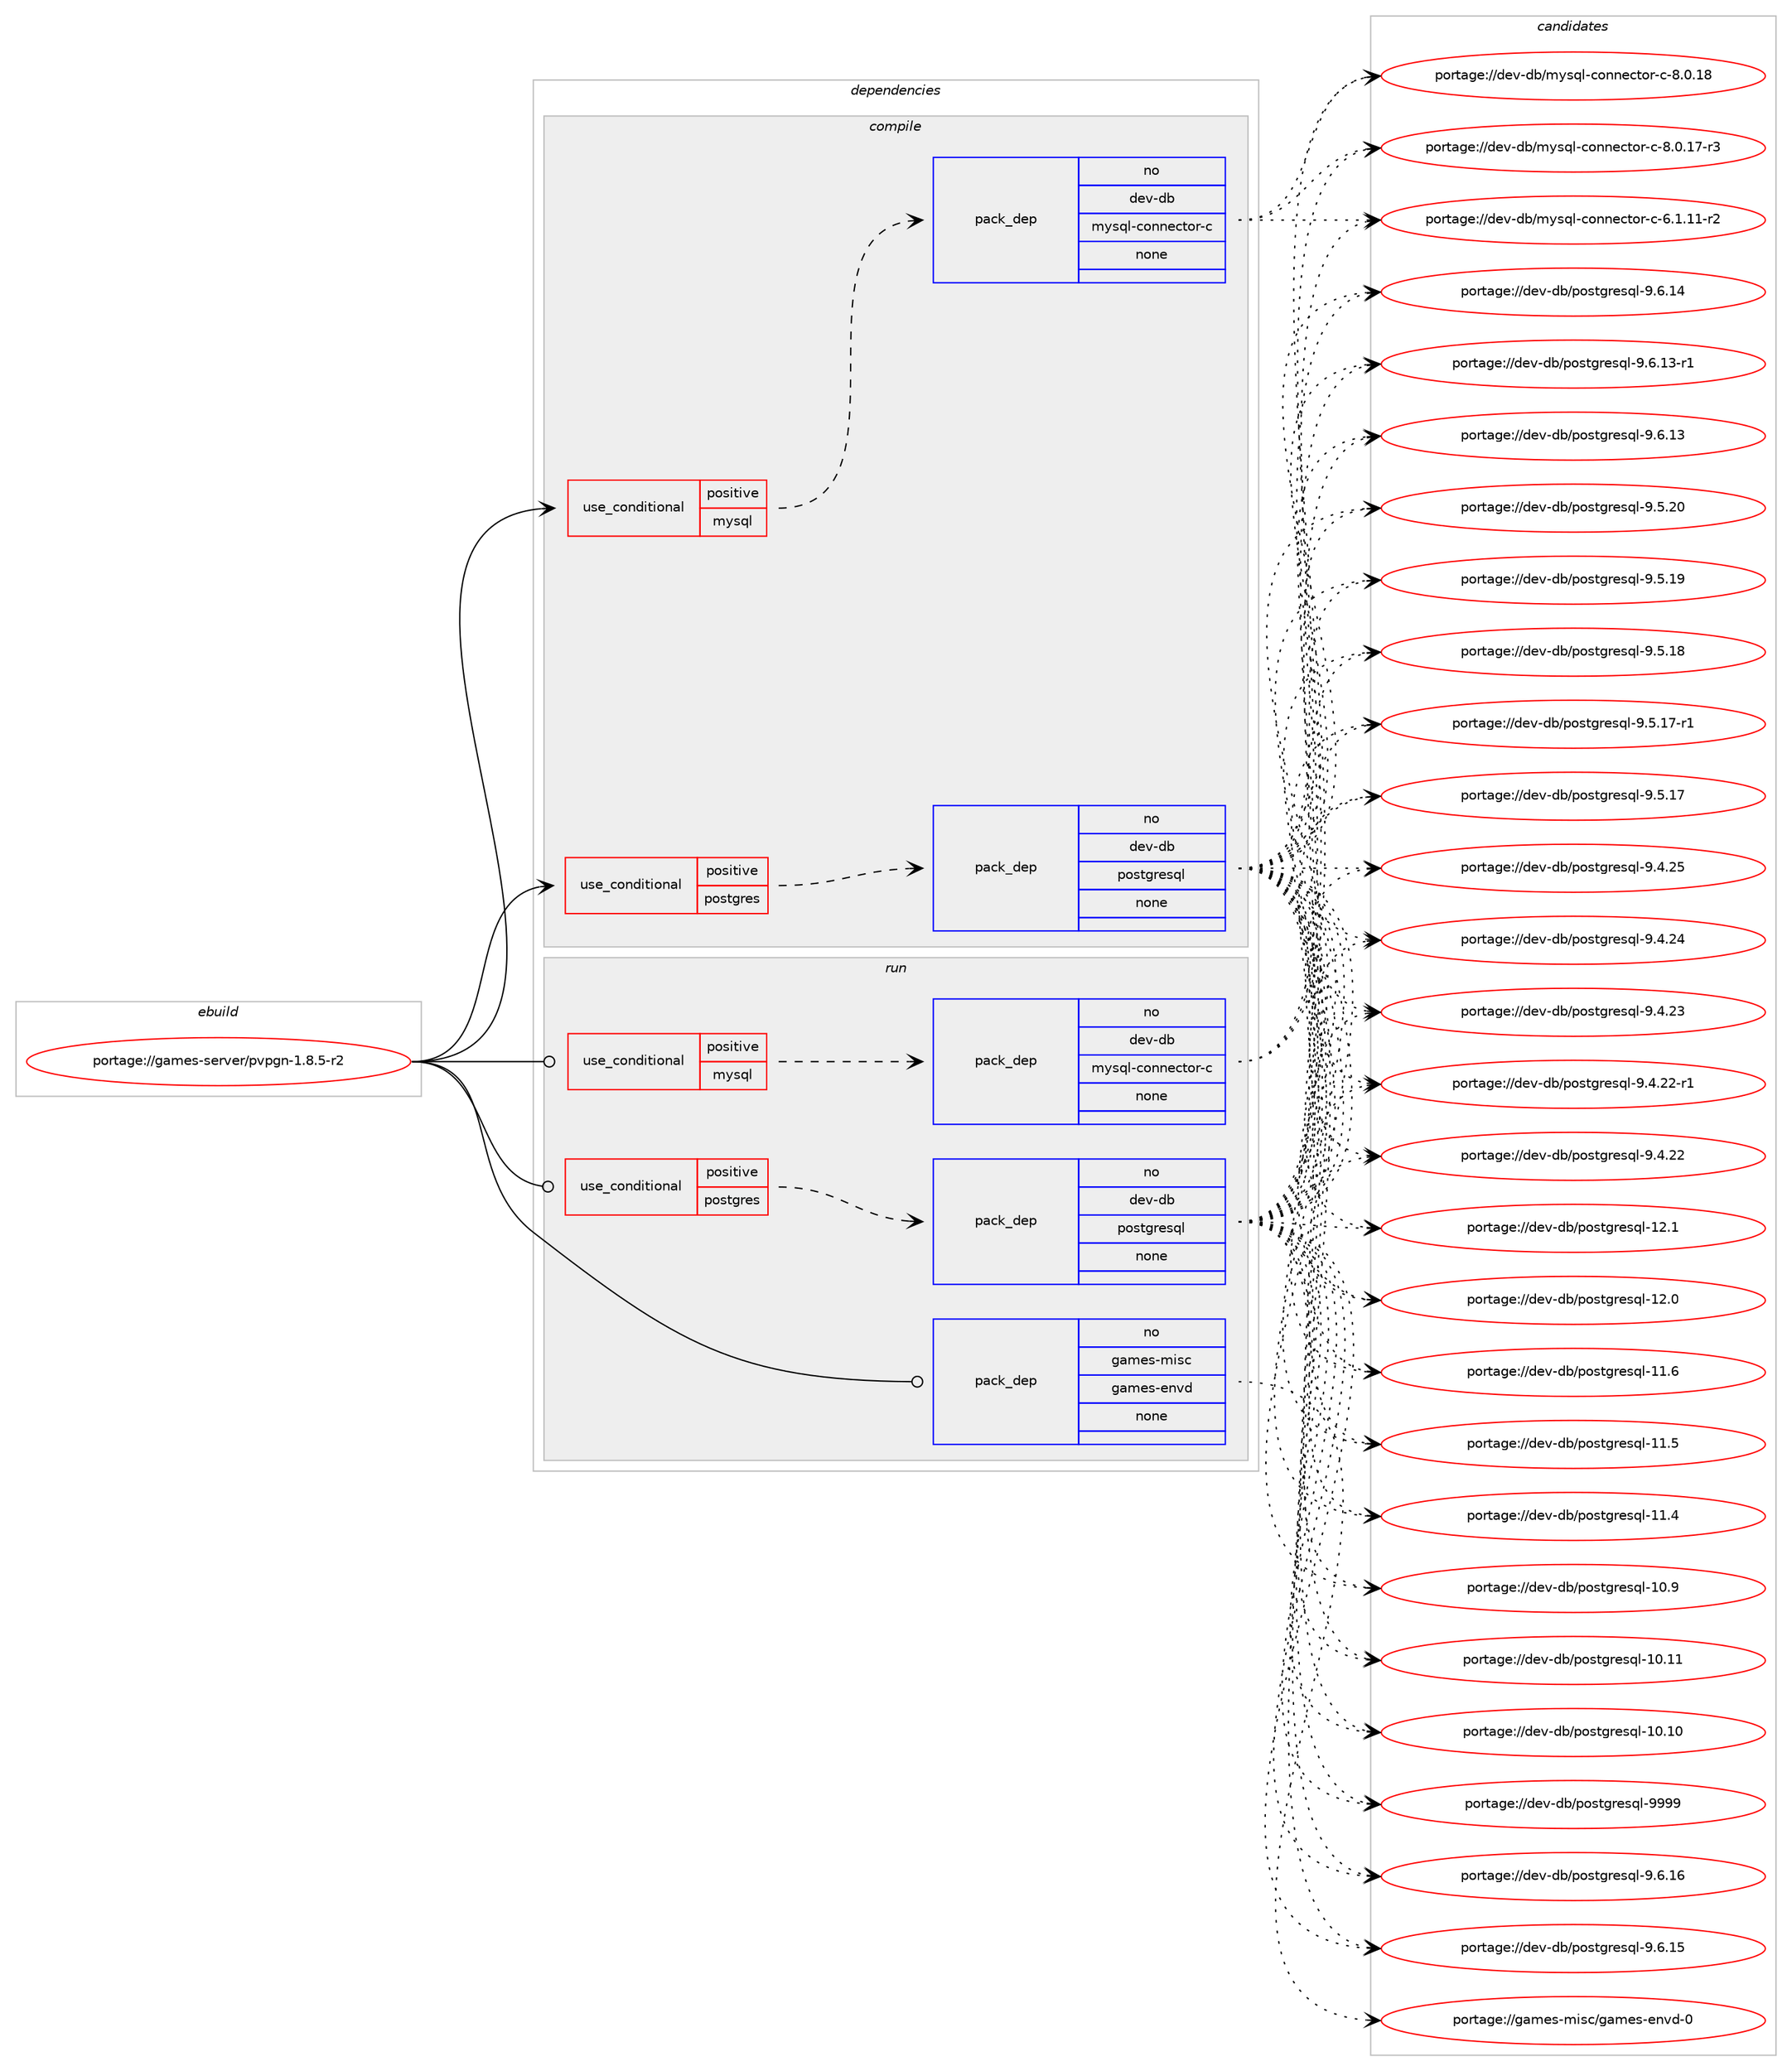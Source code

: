 digraph prolog {

# *************
# Graph options
# *************

newrank=true;
concentrate=true;
compound=true;
graph [rankdir=LR,fontname=Helvetica,fontsize=10,ranksep=1.5];#, ranksep=2.5, nodesep=0.2];
edge  [arrowhead=vee];
node  [fontname=Helvetica,fontsize=10];

# **********
# The ebuild
# **********

subgraph cluster_leftcol {
color=gray;
rank=same;
label=<<i>ebuild</i>>;
id [label="portage://games-server/pvpgn-1.8.5-r2", color=red, width=4, href="../games-server/pvpgn-1.8.5-r2.svg"];
}

# ****************
# The dependencies
# ****************

subgraph cluster_midcol {
color=gray;
label=<<i>dependencies</i>>;
subgraph cluster_compile {
fillcolor="#eeeeee";
style=filled;
label=<<i>compile</i>>;
subgraph cond58892 {
dependency282476 [label=<<TABLE BORDER="0" CELLBORDER="1" CELLSPACING="0" CELLPADDING="4"><TR><TD ROWSPAN="3" CELLPADDING="10">use_conditional</TD></TR><TR><TD>positive</TD></TR><TR><TD>mysql</TD></TR></TABLE>>, shape=none, color=red];
subgraph pack219185 {
dependency282477 [label=<<TABLE BORDER="0" CELLBORDER="1" CELLSPACING="0" CELLPADDING="4" WIDTH="220"><TR><TD ROWSPAN="6" CELLPADDING="30">pack_dep</TD></TR><TR><TD WIDTH="110">no</TD></TR><TR><TD>dev-db</TD></TR><TR><TD>mysql-connector-c</TD></TR><TR><TD>none</TD></TR><TR><TD></TD></TR></TABLE>>, shape=none, color=blue];
}
dependency282476:e -> dependency282477:w [weight=20,style="dashed",arrowhead="vee"];
}
id:e -> dependency282476:w [weight=20,style="solid",arrowhead="vee"];
subgraph cond58893 {
dependency282478 [label=<<TABLE BORDER="0" CELLBORDER="1" CELLSPACING="0" CELLPADDING="4"><TR><TD ROWSPAN="3" CELLPADDING="10">use_conditional</TD></TR><TR><TD>positive</TD></TR><TR><TD>postgres</TD></TR></TABLE>>, shape=none, color=red];
subgraph pack219186 {
dependency282479 [label=<<TABLE BORDER="0" CELLBORDER="1" CELLSPACING="0" CELLPADDING="4" WIDTH="220"><TR><TD ROWSPAN="6" CELLPADDING="30">pack_dep</TD></TR><TR><TD WIDTH="110">no</TD></TR><TR><TD>dev-db</TD></TR><TR><TD>postgresql</TD></TR><TR><TD>none</TD></TR><TR><TD></TD></TR></TABLE>>, shape=none, color=blue];
}
dependency282478:e -> dependency282479:w [weight=20,style="dashed",arrowhead="vee"];
}
id:e -> dependency282478:w [weight=20,style="solid",arrowhead="vee"];
}
subgraph cluster_compileandrun {
fillcolor="#eeeeee";
style=filled;
label=<<i>compile and run</i>>;
}
subgraph cluster_run {
fillcolor="#eeeeee";
style=filled;
label=<<i>run</i>>;
subgraph cond58894 {
dependency282480 [label=<<TABLE BORDER="0" CELLBORDER="1" CELLSPACING="0" CELLPADDING="4"><TR><TD ROWSPAN="3" CELLPADDING="10">use_conditional</TD></TR><TR><TD>positive</TD></TR><TR><TD>mysql</TD></TR></TABLE>>, shape=none, color=red];
subgraph pack219187 {
dependency282481 [label=<<TABLE BORDER="0" CELLBORDER="1" CELLSPACING="0" CELLPADDING="4" WIDTH="220"><TR><TD ROWSPAN="6" CELLPADDING="30">pack_dep</TD></TR><TR><TD WIDTH="110">no</TD></TR><TR><TD>dev-db</TD></TR><TR><TD>mysql-connector-c</TD></TR><TR><TD>none</TD></TR><TR><TD></TD></TR></TABLE>>, shape=none, color=blue];
}
dependency282480:e -> dependency282481:w [weight=20,style="dashed",arrowhead="vee"];
}
id:e -> dependency282480:w [weight=20,style="solid",arrowhead="odot"];
subgraph cond58895 {
dependency282482 [label=<<TABLE BORDER="0" CELLBORDER="1" CELLSPACING="0" CELLPADDING="4"><TR><TD ROWSPAN="3" CELLPADDING="10">use_conditional</TD></TR><TR><TD>positive</TD></TR><TR><TD>postgres</TD></TR></TABLE>>, shape=none, color=red];
subgraph pack219188 {
dependency282483 [label=<<TABLE BORDER="0" CELLBORDER="1" CELLSPACING="0" CELLPADDING="4" WIDTH="220"><TR><TD ROWSPAN="6" CELLPADDING="30">pack_dep</TD></TR><TR><TD WIDTH="110">no</TD></TR><TR><TD>dev-db</TD></TR><TR><TD>postgresql</TD></TR><TR><TD>none</TD></TR><TR><TD></TD></TR></TABLE>>, shape=none, color=blue];
}
dependency282482:e -> dependency282483:w [weight=20,style="dashed",arrowhead="vee"];
}
id:e -> dependency282482:w [weight=20,style="solid",arrowhead="odot"];
subgraph pack219189 {
dependency282484 [label=<<TABLE BORDER="0" CELLBORDER="1" CELLSPACING="0" CELLPADDING="4" WIDTH="220"><TR><TD ROWSPAN="6" CELLPADDING="30">pack_dep</TD></TR><TR><TD WIDTH="110">no</TD></TR><TR><TD>games-misc</TD></TR><TR><TD>games-envd</TD></TR><TR><TD>none</TD></TR><TR><TD></TD></TR></TABLE>>, shape=none, color=blue];
}
id:e -> dependency282484:w [weight=20,style="solid",arrowhead="odot"];
}
}

# **************
# The candidates
# **************

subgraph cluster_choices {
rank=same;
color=gray;
label=<<i>candidates</i>>;

subgraph choice219185 {
color=black;
nodesep=1;
choice100101118451009847109121115113108459911111011010199116111114459945564648464956 [label="portage://dev-db/mysql-connector-c-8.0.18", color=red, width=4,href="../dev-db/mysql-connector-c-8.0.18.svg"];
choice1001011184510098471091211151131084599111110110101991161111144599455646484649554511451 [label="portage://dev-db/mysql-connector-c-8.0.17-r3", color=red, width=4,href="../dev-db/mysql-connector-c-8.0.17-r3.svg"];
choice1001011184510098471091211151131084599111110110101991161111144599455446494649494511450 [label="portage://dev-db/mysql-connector-c-6.1.11-r2", color=red, width=4,href="../dev-db/mysql-connector-c-6.1.11-r2.svg"];
dependency282477:e -> choice100101118451009847109121115113108459911111011010199116111114459945564648464956:w [style=dotted,weight="100"];
dependency282477:e -> choice1001011184510098471091211151131084599111110110101991161111144599455646484649554511451:w [style=dotted,weight="100"];
dependency282477:e -> choice1001011184510098471091211151131084599111110110101991161111144599455446494649494511450:w [style=dotted,weight="100"];
}
subgraph choice219186 {
color=black;
nodesep=1;
choice1001011184510098471121111151161031141011151131084557575757 [label="portage://dev-db/postgresql-9999", color=red, width=4,href="../dev-db/postgresql-9999.svg"];
choice10010111845100984711211111511610311410111511310845574654464954 [label="portage://dev-db/postgresql-9.6.16", color=red, width=4,href="../dev-db/postgresql-9.6.16.svg"];
choice10010111845100984711211111511610311410111511310845574654464953 [label="portage://dev-db/postgresql-9.6.15", color=red, width=4,href="../dev-db/postgresql-9.6.15.svg"];
choice10010111845100984711211111511610311410111511310845574654464952 [label="portage://dev-db/postgresql-9.6.14", color=red, width=4,href="../dev-db/postgresql-9.6.14.svg"];
choice100101118451009847112111115116103114101115113108455746544649514511449 [label="portage://dev-db/postgresql-9.6.13-r1", color=red, width=4,href="../dev-db/postgresql-9.6.13-r1.svg"];
choice10010111845100984711211111511610311410111511310845574654464951 [label="portage://dev-db/postgresql-9.6.13", color=red, width=4,href="../dev-db/postgresql-9.6.13.svg"];
choice10010111845100984711211111511610311410111511310845574653465048 [label="portage://dev-db/postgresql-9.5.20", color=red, width=4,href="../dev-db/postgresql-9.5.20.svg"];
choice10010111845100984711211111511610311410111511310845574653464957 [label="portage://dev-db/postgresql-9.5.19", color=red, width=4,href="../dev-db/postgresql-9.5.19.svg"];
choice10010111845100984711211111511610311410111511310845574653464956 [label="portage://dev-db/postgresql-9.5.18", color=red, width=4,href="../dev-db/postgresql-9.5.18.svg"];
choice100101118451009847112111115116103114101115113108455746534649554511449 [label="portage://dev-db/postgresql-9.5.17-r1", color=red, width=4,href="../dev-db/postgresql-9.5.17-r1.svg"];
choice10010111845100984711211111511610311410111511310845574653464955 [label="portage://dev-db/postgresql-9.5.17", color=red, width=4,href="../dev-db/postgresql-9.5.17.svg"];
choice10010111845100984711211111511610311410111511310845574652465053 [label="portage://dev-db/postgresql-9.4.25", color=red, width=4,href="../dev-db/postgresql-9.4.25.svg"];
choice10010111845100984711211111511610311410111511310845574652465052 [label="portage://dev-db/postgresql-9.4.24", color=red, width=4,href="../dev-db/postgresql-9.4.24.svg"];
choice10010111845100984711211111511610311410111511310845574652465051 [label="portage://dev-db/postgresql-9.4.23", color=red, width=4,href="../dev-db/postgresql-9.4.23.svg"];
choice100101118451009847112111115116103114101115113108455746524650504511449 [label="portage://dev-db/postgresql-9.4.22-r1", color=red, width=4,href="../dev-db/postgresql-9.4.22-r1.svg"];
choice10010111845100984711211111511610311410111511310845574652465050 [label="portage://dev-db/postgresql-9.4.22", color=red, width=4,href="../dev-db/postgresql-9.4.22.svg"];
choice1001011184510098471121111151161031141011151131084549504649 [label="portage://dev-db/postgresql-12.1", color=red, width=4,href="../dev-db/postgresql-12.1.svg"];
choice1001011184510098471121111151161031141011151131084549504648 [label="portage://dev-db/postgresql-12.0", color=red, width=4,href="../dev-db/postgresql-12.0.svg"];
choice1001011184510098471121111151161031141011151131084549494654 [label="portage://dev-db/postgresql-11.6", color=red, width=4,href="../dev-db/postgresql-11.6.svg"];
choice1001011184510098471121111151161031141011151131084549494653 [label="portage://dev-db/postgresql-11.5", color=red, width=4,href="../dev-db/postgresql-11.5.svg"];
choice1001011184510098471121111151161031141011151131084549494652 [label="portage://dev-db/postgresql-11.4", color=red, width=4,href="../dev-db/postgresql-11.4.svg"];
choice1001011184510098471121111151161031141011151131084549484657 [label="portage://dev-db/postgresql-10.9", color=red, width=4,href="../dev-db/postgresql-10.9.svg"];
choice100101118451009847112111115116103114101115113108454948464949 [label="portage://dev-db/postgresql-10.11", color=red, width=4,href="../dev-db/postgresql-10.11.svg"];
choice100101118451009847112111115116103114101115113108454948464948 [label="portage://dev-db/postgresql-10.10", color=red, width=4,href="../dev-db/postgresql-10.10.svg"];
dependency282479:e -> choice1001011184510098471121111151161031141011151131084557575757:w [style=dotted,weight="100"];
dependency282479:e -> choice10010111845100984711211111511610311410111511310845574654464954:w [style=dotted,weight="100"];
dependency282479:e -> choice10010111845100984711211111511610311410111511310845574654464953:w [style=dotted,weight="100"];
dependency282479:e -> choice10010111845100984711211111511610311410111511310845574654464952:w [style=dotted,weight="100"];
dependency282479:e -> choice100101118451009847112111115116103114101115113108455746544649514511449:w [style=dotted,weight="100"];
dependency282479:e -> choice10010111845100984711211111511610311410111511310845574654464951:w [style=dotted,weight="100"];
dependency282479:e -> choice10010111845100984711211111511610311410111511310845574653465048:w [style=dotted,weight="100"];
dependency282479:e -> choice10010111845100984711211111511610311410111511310845574653464957:w [style=dotted,weight="100"];
dependency282479:e -> choice10010111845100984711211111511610311410111511310845574653464956:w [style=dotted,weight="100"];
dependency282479:e -> choice100101118451009847112111115116103114101115113108455746534649554511449:w [style=dotted,weight="100"];
dependency282479:e -> choice10010111845100984711211111511610311410111511310845574653464955:w [style=dotted,weight="100"];
dependency282479:e -> choice10010111845100984711211111511610311410111511310845574652465053:w [style=dotted,weight="100"];
dependency282479:e -> choice10010111845100984711211111511610311410111511310845574652465052:w [style=dotted,weight="100"];
dependency282479:e -> choice10010111845100984711211111511610311410111511310845574652465051:w [style=dotted,weight="100"];
dependency282479:e -> choice100101118451009847112111115116103114101115113108455746524650504511449:w [style=dotted,weight="100"];
dependency282479:e -> choice10010111845100984711211111511610311410111511310845574652465050:w [style=dotted,weight="100"];
dependency282479:e -> choice1001011184510098471121111151161031141011151131084549504649:w [style=dotted,weight="100"];
dependency282479:e -> choice1001011184510098471121111151161031141011151131084549504648:w [style=dotted,weight="100"];
dependency282479:e -> choice1001011184510098471121111151161031141011151131084549494654:w [style=dotted,weight="100"];
dependency282479:e -> choice1001011184510098471121111151161031141011151131084549494653:w [style=dotted,weight="100"];
dependency282479:e -> choice1001011184510098471121111151161031141011151131084549494652:w [style=dotted,weight="100"];
dependency282479:e -> choice1001011184510098471121111151161031141011151131084549484657:w [style=dotted,weight="100"];
dependency282479:e -> choice100101118451009847112111115116103114101115113108454948464949:w [style=dotted,weight="100"];
dependency282479:e -> choice100101118451009847112111115116103114101115113108454948464948:w [style=dotted,weight="100"];
}
subgraph choice219187 {
color=black;
nodesep=1;
choice100101118451009847109121115113108459911111011010199116111114459945564648464956 [label="portage://dev-db/mysql-connector-c-8.0.18", color=red, width=4,href="../dev-db/mysql-connector-c-8.0.18.svg"];
choice1001011184510098471091211151131084599111110110101991161111144599455646484649554511451 [label="portage://dev-db/mysql-connector-c-8.0.17-r3", color=red, width=4,href="../dev-db/mysql-connector-c-8.0.17-r3.svg"];
choice1001011184510098471091211151131084599111110110101991161111144599455446494649494511450 [label="portage://dev-db/mysql-connector-c-6.1.11-r2", color=red, width=4,href="../dev-db/mysql-connector-c-6.1.11-r2.svg"];
dependency282481:e -> choice100101118451009847109121115113108459911111011010199116111114459945564648464956:w [style=dotted,weight="100"];
dependency282481:e -> choice1001011184510098471091211151131084599111110110101991161111144599455646484649554511451:w [style=dotted,weight="100"];
dependency282481:e -> choice1001011184510098471091211151131084599111110110101991161111144599455446494649494511450:w [style=dotted,weight="100"];
}
subgraph choice219188 {
color=black;
nodesep=1;
choice1001011184510098471121111151161031141011151131084557575757 [label="portage://dev-db/postgresql-9999", color=red, width=4,href="../dev-db/postgresql-9999.svg"];
choice10010111845100984711211111511610311410111511310845574654464954 [label="portage://dev-db/postgresql-9.6.16", color=red, width=4,href="../dev-db/postgresql-9.6.16.svg"];
choice10010111845100984711211111511610311410111511310845574654464953 [label="portage://dev-db/postgresql-9.6.15", color=red, width=4,href="../dev-db/postgresql-9.6.15.svg"];
choice10010111845100984711211111511610311410111511310845574654464952 [label="portage://dev-db/postgresql-9.6.14", color=red, width=4,href="../dev-db/postgresql-9.6.14.svg"];
choice100101118451009847112111115116103114101115113108455746544649514511449 [label="portage://dev-db/postgresql-9.6.13-r1", color=red, width=4,href="../dev-db/postgresql-9.6.13-r1.svg"];
choice10010111845100984711211111511610311410111511310845574654464951 [label="portage://dev-db/postgresql-9.6.13", color=red, width=4,href="../dev-db/postgresql-9.6.13.svg"];
choice10010111845100984711211111511610311410111511310845574653465048 [label="portage://dev-db/postgresql-9.5.20", color=red, width=4,href="../dev-db/postgresql-9.5.20.svg"];
choice10010111845100984711211111511610311410111511310845574653464957 [label="portage://dev-db/postgresql-9.5.19", color=red, width=4,href="../dev-db/postgresql-9.5.19.svg"];
choice10010111845100984711211111511610311410111511310845574653464956 [label="portage://dev-db/postgresql-9.5.18", color=red, width=4,href="../dev-db/postgresql-9.5.18.svg"];
choice100101118451009847112111115116103114101115113108455746534649554511449 [label="portage://dev-db/postgresql-9.5.17-r1", color=red, width=4,href="../dev-db/postgresql-9.5.17-r1.svg"];
choice10010111845100984711211111511610311410111511310845574653464955 [label="portage://dev-db/postgresql-9.5.17", color=red, width=4,href="../dev-db/postgresql-9.5.17.svg"];
choice10010111845100984711211111511610311410111511310845574652465053 [label="portage://dev-db/postgresql-9.4.25", color=red, width=4,href="../dev-db/postgresql-9.4.25.svg"];
choice10010111845100984711211111511610311410111511310845574652465052 [label="portage://dev-db/postgresql-9.4.24", color=red, width=4,href="../dev-db/postgresql-9.4.24.svg"];
choice10010111845100984711211111511610311410111511310845574652465051 [label="portage://dev-db/postgresql-9.4.23", color=red, width=4,href="../dev-db/postgresql-9.4.23.svg"];
choice100101118451009847112111115116103114101115113108455746524650504511449 [label="portage://dev-db/postgresql-9.4.22-r1", color=red, width=4,href="../dev-db/postgresql-9.4.22-r1.svg"];
choice10010111845100984711211111511610311410111511310845574652465050 [label="portage://dev-db/postgresql-9.4.22", color=red, width=4,href="../dev-db/postgresql-9.4.22.svg"];
choice1001011184510098471121111151161031141011151131084549504649 [label="portage://dev-db/postgresql-12.1", color=red, width=4,href="../dev-db/postgresql-12.1.svg"];
choice1001011184510098471121111151161031141011151131084549504648 [label="portage://dev-db/postgresql-12.0", color=red, width=4,href="../dev-db/postgresql-12.0.svg"];
choice1001011184510098471121111151161031141011151131084549494654 [label="portage://dev-db/postgresql-11.6", color=red, width=4,href="../dev-db/postgresql-11.6.svg"];
choice1001011184510098471121111151161031141011151131084549494653 [label="portage://dev-db/postgresql-11.5", color=red, width=4,href="../dev-db/postgresql-11.5.svg"];
choice1001011184510098471121111151161031141011151131084549494652 [label="portage://dev-db/postgresql-11.4", color=red, width=4,href="../dev-db/postgresql-11.4.svg"];
choice1001011184510098471121111151161031141011151131084549484657 [label="portage://dev-db/postgresql-10.9", color=red, width=4,href="../dev-db/postgresql-10.9.svg"];
choice100101118451009847112111115116103114101115113108454948464949 [label="portage://dev-db/postgresql-10.11", color=red, width=4,href="../dev-db/postgresql-10.11.svg"];
choice100101118451009847112111115116103114101115113108454948464948 [label="portage://dev-db/postgresql-10.10", color=red, width=4,href="../dev-db/postgresql-10.10.svg"];
dependency282483:e -> choice1001011184510098471121111151161031141011151131084557575757:w [style=dotted,weight="100"];
dependency282483:e -> choice10010111845100984711211111511610311410111511310845574654464954:w [style=dotted,weight="100"];
dependency282483:e -> choice10010111845100984711211111511610311410111511310845574654464953:w [style=dotted,weight="100"];
dependency282483:e -> choice10010111845100984711211111511610311410111511310845574654464952:w [style=dotted,weight="100"];
dependency282483:e -> choice100101118451009847112111115116103114101115113108455746544649514511449:w [style=dotted,weight="100"];
dependency282483:e -> choice10010111845100984711211111511610311410111511310845574654464951:w [style=dotted,weight="100"];
dependency282483:e -> choice10010111845100984711211111511610311410111511310845574653465048:w [style=dotted,weight="100"];
dependency282483:e -> choice10010111845100984711211111511610311410111511310845574653464957:w [style=dotted,weight="100"];
dependency282483:e -> choice10010111845100984711211111511610311410111511310845574653464956:w [style=dotted,weight="100"];
dependency282483:e -> choice100101118451009847112111115116103114101115113108455746534649554511449:w [style=dotted,weight="100"];
dependency282483:e -> choice10010111845100984711211111511610311410111511310845574653464955:w [style=dotted,weight="100"];
dependency282483:e -> choice10010111845100984711211111511610311410111511310845574652465053:w [style=dotted,weight="100"];
dependency282483:e -> choice10010111845100984711211111511610311410111511310845574652465052:w [style=dotted,weight="100"];
dependency282483:e -> choice10010111845100984711211111511610311410111511310845574652465051:w [style=dotted,weight="100"];
dependency282483:e -> choice100101118451009847112111115116103114101115113108455746524650504511449:w [style=dotted,weight="100"];
dependency282483:e -> choice10010111845100984711211111511610311410111511310845574652465050:w [style=dotted,weight="100"];
dependency282483:e -> choice1001011184510098471121111151161031141011151131084549504649:w [style=dotted,weight="100"];
dependency282483:e -> choice1001011184510098471121111151161031141011151131084549504648:w [style=dotted,weight="100"];
dependency282483:e -> choice1001011184510098471121111151161031141011151131084549494654:w [style=dotted,weight="100"];
dependency282483:e -> choice1001011184510098471121111151161031141011151131084549494653:w [style=dotted,weight="100"];
dependency282483:e -> choice1001011184510098471121111151161031141011151131084549494652:w [style=dotted,weight="100"];
dependency282483:e -> choice1001011184510098471121111151161031141011151131084549484657:w [style=dotted,weight="100"];
dependency282483:e -> choice100101118451009847112111115116103114101115113108454948464949:w [style=dotted,weight="100"];
dependency282483:e -> choice100101118451009847112111115116103114101115113108454948464948:w [style=dotted,weight="100"];
}
subgraph choice219189 {
color=black;
nodesep=1;
choice1039710910111545109105115994710397109101115451011101181004548 [label="portage://games-misc/games-envd-0", color=red, width=4,href="../games-misc/games-envd-0.svg"];
dependency282484:e -> choice1039710910111545109105115994710397109101115451011101181004548:w [style=dotted,weight="100"];
}
}

}
